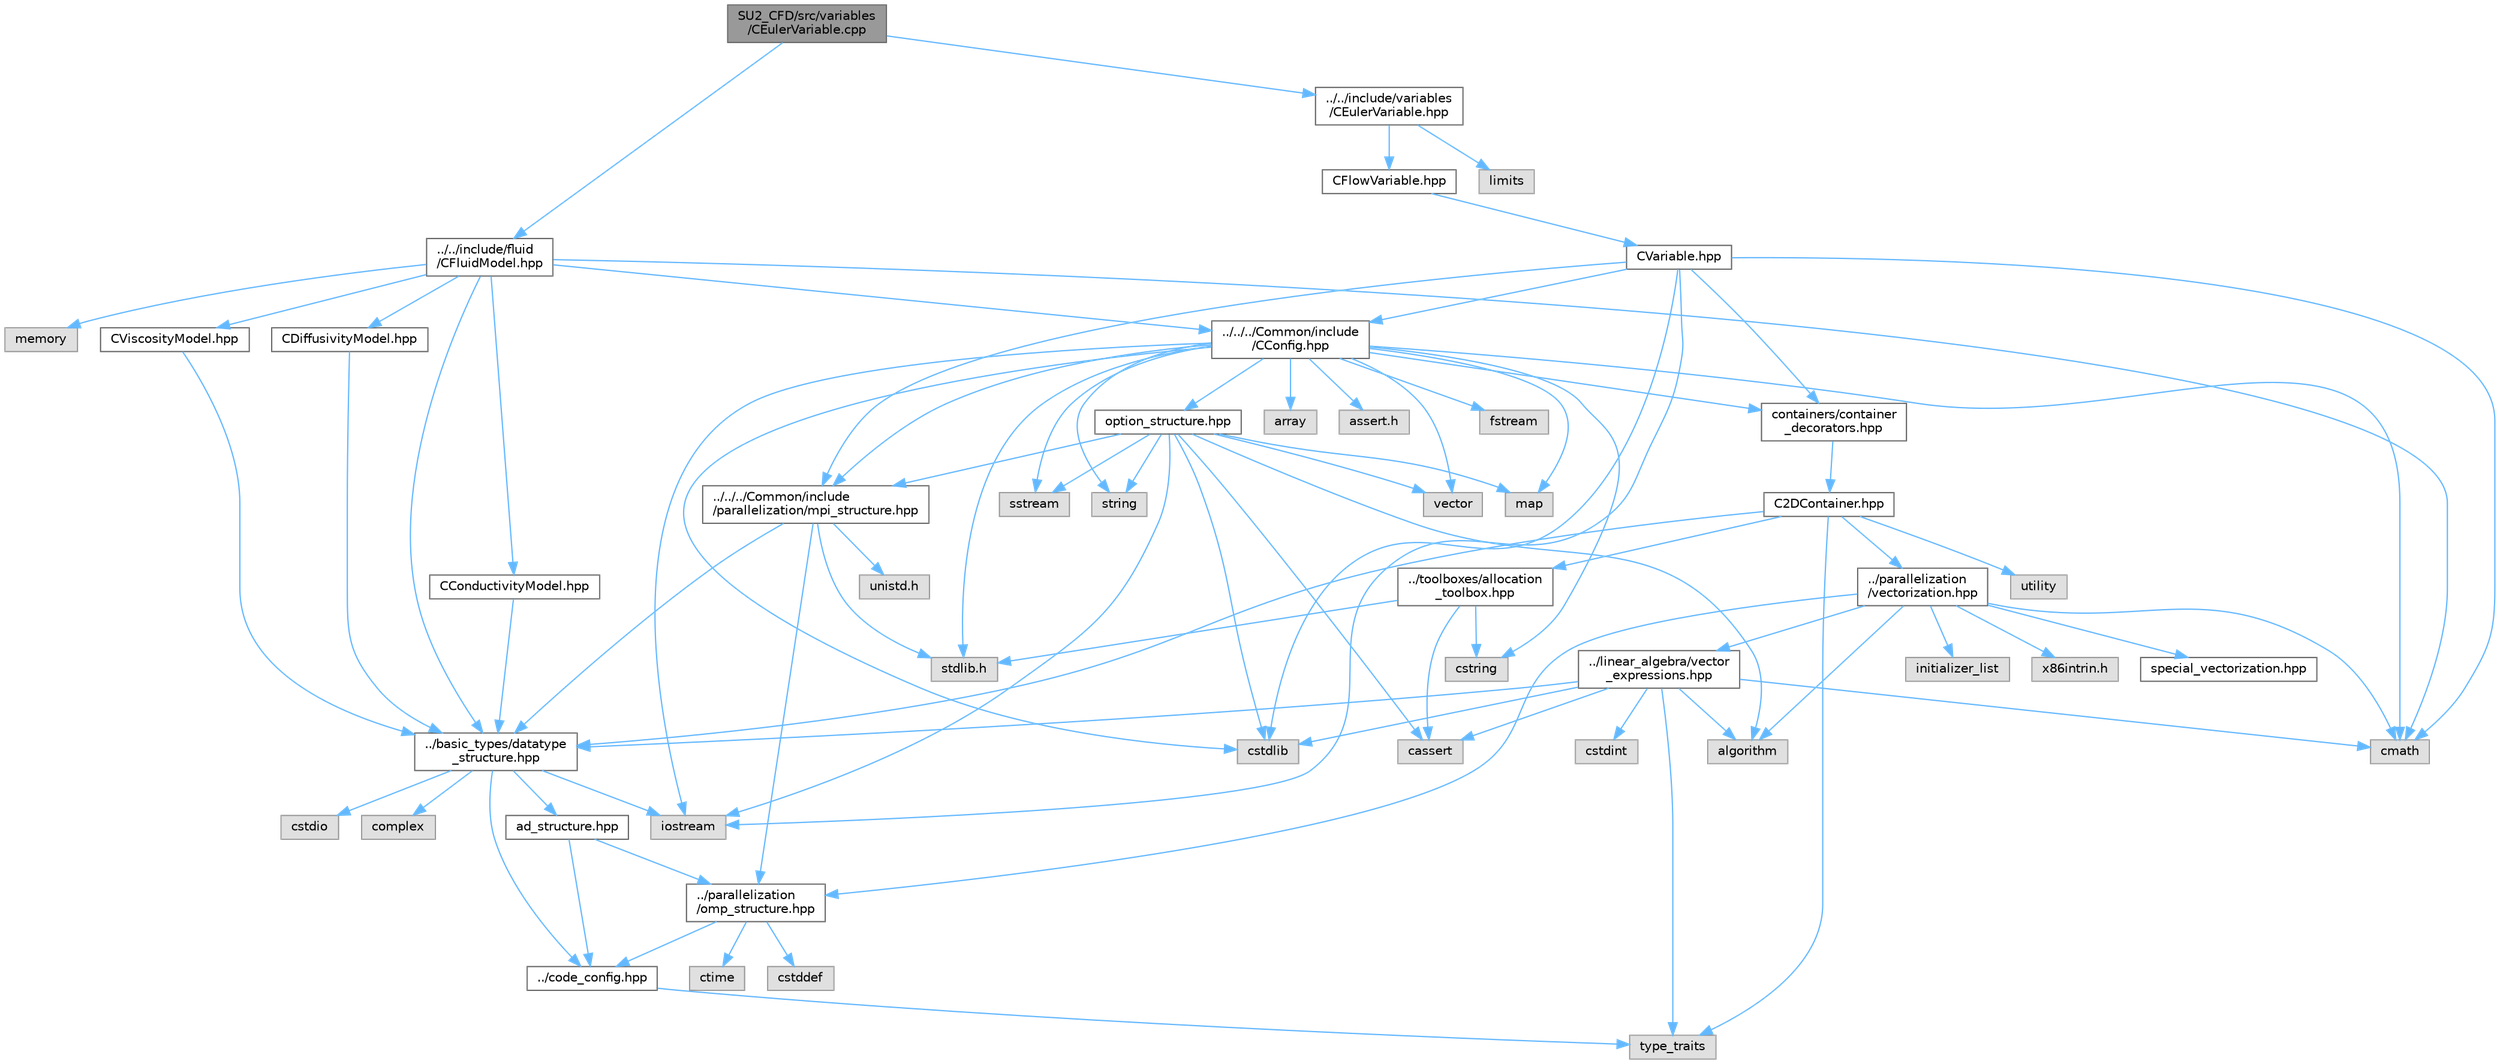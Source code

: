 digraph "SU2_CFD/src/variables/CEulerVariable.cpp"
{
 // LATEX_PDF_SIZE
  bgcolor="transparent";
  edge [fontname=Helvetica,fontsize=10,labelfontname=Helvetica,labelfontsize=10];
  node [fontname=Helvetica,fontsize=10,shape=box,height=0.2,width=0.4];
  Node1 [id="Node000001",label="SU2_CFD/src/variables\l/CEulerVariable.cpp",height=0.2,width=0.4,color="gray40", fillcolor="grey60", style="filled", fontcolor="black",tooltip="Definition of the solution fields."];
  Node1 -> Node2 [id="edge1_Node000001_Node000002",color="steelblue1",style="solid",tooltip=" "];
  Node2 [id="Node000002",label="../../include/variables\l/CEulerVariable.hpp",height=0.2,width=0.4,color="grey40", fillcolor="white", style="filled",URL="$CEulerVariable_8hpp.html",tooltip="Class for defining the variables of the compressible Euler solver."];
  Node2 -> Node3 [id="edge2_Node000002_Node000003",color="steelblue1",style="solid",tooltip=" "];
  Node3 [id="Node000003",label="limits",height=0.2,width=0.4,color="grey60", fillcolor="#E0E0E0", style="filled",tooltip=" "];
  Node2 -> Node4 [id="edge3_Node000002_Node000004",color="steelblue1",style="solid",tooltip=" "];
  Node4 [id="Node000004",label="CFlowVariable.hpp",height=0.2,width=0.4,color="grey40", fillcolor="white", style="filled",URL="$CFlowVariable_8hpp.html",tooltip="Class for defining the common variables of flow solvers."];
  Node4 -> Node5 [id="edge4_Node000004_Node000005",color="steelblue1",style="solid",tooltip=" "];
  Node5 [id="Node000005",label="CVariable.hpp",height=0.2,width=0.4,color="grey40", fillcolor="white", style="filled",URL="$CVariable_8hpp.html",tooltip="Declaration and inlines of the parent class for defining problem variables, function definitions in f..."];
  Node5 -> Node6 [id="edge5_Node000005_Node000006",color="steelblue1",style="solid",tooltip=" "];
  Node6 [id="Node000006",label="../../../Common/include\l/parallelization/mpi_structure.hpp",height=0.2,width=0.4,color="grey40", fillcolor="white", style="filled",URL="$mpi__structure_8hpp.html",tooltip="Headers of the mpi interface for generalized datatypes. The subroutines and functions are in the mpi_..."];
  Node6 -> Node7 [id="edge6_Node000006_Node000007",color="steelblue1",style="solid",tooltip=" "];
  Node7 [id="Node000007",label="stdlib.h",height=0.2,width=0.4,color="grey60", fillcolor="#E0E0E0", style="filled",tooltip=" "];
  Node6 -> Node8 [id="edge7_Node000006_Node000008",color="steelblue1",style="solid",tooltip=" "];
  Node8 [id="Node000008",label="../basic_types/datatype\l_structure.hpp",height=0.2,width=0.4,color="grey40", fillcolor="white", style="filled",URL="$datatype__structure_8hpp.html",tooltip="Headers for generalized datatypes, defines an interface for AD types."];
  Node8 -> Node9 [id="edge8_Node000008_Node000009",color="steelblue1",style="solid",tooltip=" "];
  Node9 [id="Node000009",label="iostream",height=0.2,width=0.4,color="grey60", fillcolor="#E0E0E0", style="filled",tooltip=" "];
  Node8 -> Node10 [id="edge9_Node000008_Node000010",color="steelblue1",style="solid",tooltip=" "];
  Node10 [id="Node000010",label="complex",height=0.2,width=0.4,color="grey60", fillcolor="#E0E0E0", style="filled",tooltip=" "];
  Node8 -> Node11 [id="edge10_Node000008_Node000011",color="steelblue1",style="solid",tooltip=" "];
  Node11 [id="Node000011",label="cstdio",height=0.2,width=0.4,color="grey60", fillcolor="#E0E0E0", style="filled",tooltip=" "];
  Node8 -> Node12 [id="edge11_Node000008_Node000012",color="steelblue1",style="solid",tooltip=" "];
  Node12 [id="Node000012",label="../code_config.hpp",height=0.2,width=0.4,color="grey40", fillcolor="white", style="filled",URL="$code__config_8hpp.html",tooltip="Header file for collecting common macros, definitions and type configurations."];
  Node12 -> Node13 [id="edge12_Node000012_Node000013",color="steelblue1",style="solid",tooltip=" "];
  Node13 [id="Node000013",label="type_traits",height=0.2,width=0.4,color="grey60", fillcolor="#E0E0E0", style="filled",tooltip=" "];
  Node8 -> Node14 [id="edge13_Node000008_Node000014",color="steelblue1",style="solid",tooltip=" "];
  Node14 [id="Node000014",label="ad_structure.hpp",height=0.2,width=0.4,color="grey40", fillcolor="white", style="filled",URL="$ad__structure_8hpp.html",tooltip="Main routines for the algorithmic differentiation (AD) structure."];
  Node14 -> Node12 [id="edge14_Node000014_Node000012",color="steelblue1",style="solid",tooltip=" "];
  Node14 -> Node15 [id="edge15_Node000014_Node000015",color="steelblue1",style="solid",tooltip=" "];
  Node15 [id="Node000015",label="../parallelization\l/omp_structure.hpp",height=0.2,width=0.4,color="grey40", fillcolor="white", style="filled",URL="$omp__structure_8hpp.html",tooltip="OpenMP interface header, provides compatibility functions if the code is built without OpenMP support..."];
  Node15 -> Node16 [id="edge16_Node000015_Node000016",color="steelblue1",style="solid",tooltip=" "];
  Node16 [id="Node000016",label="cstddef",height=0.2,width=0.4,color="grey60", fillcolor="#E0E0E0", style="filled",tooltip=" "];
  Node15 -> Node12 [id="edge17_Node000015_Node000012",color="steelblue1",style="solid",tooltip=" "];
  Node15 -> Node17 [id="edge18_Node000015_Node000017",color="steelblue1",style="solid",tooltip=" "];
  Node17 [id="Node000017",label="ctime",height=0.2,width=0.4,color="grey60", fillcolor="#E0E0E0", style="filled",tooltip=" "];
  Node6 -> Node18 [id="edge19_Node000006_Node000018",color="steelblue1",style="solid",tooltip=" "];
  Node18 [id="Node000018",label="unistd.h",height=0.2,width=0.4,color="grey60", fillcolor="#E0E0E0", style="filled",tooltip=" "];
  Node6 -> Node15 [id="edge20_Node000006_Node000015",color="steelblue1",style="solid",tooltip=" "];
  Node5 -> Node19 [id="edge21_Node000005_Node000019",color="steelblue1",style="solid",tooltip=" "];
  Node19 [id="Node000019",label="cmath",height=0.2,width=0.4,color="grey60", fillcolor="#E0E0E0", style="filled",tooltip=" "];
  Node5 -> Node9 [id="edge22_Node000005_Node000009",color="steelblue1",style="solid",tooltip=" "];
  Node5 -> Node20 [id="edge23_Node000005_Node000020",color="steelblue1",style="solid",tooltip=" "];
  Node20 [id="Node000020",label="cstdlib",height=0.2,width=0.4,color="grey60", fillcolor="#E0E0E0", style="filled",tooltip=" "];
  Node5 -> Node21 [id="edge24_Node000005_Node000021",color="steelblue1",style="solid",tooltip=" "];
  Node21 [id="Node000021",label="../../../Common/include\l/CConfig.hpp",height=0.2,width=0.4,color="grey40", fillcolor="white", style="filled",URL="$CConfig_8hpp.html",tooltip="All the information about the definition of the physical problem. The subroutines and functions are i..."];
  Node21 -> Node6 [id="edge25_Node000021_Node000006",color="steelblue1",style="solid",tooltip=" "];
  Node21 -> Node9 [id="edge26_Node000021_Node000009",color="steelblue1",style="solid",tooltip=" "];
  Node21 -> Node20 [id="edge27_Node000021_Node000020",color="steelblue1",style="solid",tooltip=" "];
  Node21 -> Node22 [id="edge28_Node000021_Node000022",color="steelblue1",style="solid",tooltip=" "];
  Node22 [id="Node000022",label="fstream",height=0.2,width=0.4,color="grey60", fillcolor="#E0E0E0", style="filled",tooltip=" "];
  Node21 -> Node23 [id="edge29_Node000021_Node000023",color="steelblue1",style="solid",tooltip=" "];
  Node23 [id="Node000023",label="sstream",height=0.2,width=0.4,color="grey60", fillcolor="#E0E0E0", style="filled",tooltip=" "];
  Node21 -> Node24 [id="edge30_Node000021_Node000024",color="steelblue1",style="solid",tooltip=" "];
  Node24 [id="Node000024",label="string",height=0.2,width=0.4,color="grey60", fillcolor="#E0E0E0", style="filled",tooltip=" "];
  Node21 -> Node25 [id="edge31_Node000021_Node000025",color="steelblue1",style="solid",tooltip=" "];
  Node25 [id="Node000025",label="cstring",height=0.2,width=0.4,color="grey60", fillcolor="#E0E0E0", style="filled",tooltip=" "];
  Node21 -> Node26 [id="edge32_Node000021_Node000026",color="steelblue1",style="solid",tooltip=" "];
  Node26 [id="Node000026",label="vector",height=0.2,width=0.4,color="grey60", fillcolor="#E0E0E0", style="filled",tooltip=" "];
  Node21 -> Node27 [id="edge33_Node000021_Node000027",color="steelblue1",style="solid",tooltip=" "];
  Node27 [id="Node000027",label="array",height=0.2,width=0.4,color="grey60", fillcolor="#E0E0E0", style="filled",tooltip=" "];
  Node21 -> Node7 [id="edge34_Node000021_Node000007",color="steelblue1",style="solid",tooltip=" "];
  Node21 -> Node19 [id="edge35_Node000021_Node000019",color="steelblue1",style="solid",tooltip=" "];
  Node21 -> Node28 [id="edge36_Node000021_Node000028",color="steelblue1",style="solid",tooltip=" "];
  Node28 [id="Node000028",label="map",height=0.2,width=0.4,color="grey60", fillcolor="#E0E0E0", style="filled",tooltip=" "];
  Node21 -> Node29 [id="edge37_Node000021_Node000029",color="steelblue1",style="solid",tooltip=" "];
  Node29 [id="Node000029",label="assert.h",height=0.2,width=0.4,color="grey60", fillcolor="#E0E0E0", style="filled",tooltip=" "];
  Node21 -> Node30 [id="edge38_Node000021_Node000030",color="steelblue1",style="solid",tooltip=" "];
  Node30 [id="Node000030",label="option_structure.hpp",height=0.2,width=0.4,color="grey40", fillcolor="white", style="filled",URL="$option__structure_8hpp.html",tooltip="Defines classes for referencing options for easy input in CConfig."];
  Node30 -> Node6 [id="edge39_Node000030_Node000006",color="steelblue1",style="solid",tooltip=" "];
  Node30 -> Node9 [id="edge40_Node000030_Node000009",color="steelblue1",style="solid",tooltip=" "];
  Node30 -> Node23 [id="edge41_Node000030_Node000023",color="steelblue1",style="solid",tooltip=" "];
  Node30 -> Node24 [id="edge42_Node000030_Node000024",color="steelblue1",style="solid",tooltip=" "];
  Node30 -> Node26 [id="edge43_Node000030_Node000026",color="steelblue1",style="solid",tooltip=" "];
  Node30 -> Node28 [id="edge44_Node000030_Node000028",color="steelblue1",style="solid",tooltip=" "];
  Node30 -> Node20 [id="edge45_Node000030_Node000020",color="steelblue1",style="solid",tooltip=" "];
  Node30 -> Node31 [id="edge46_Node000030_Node000031",color="steelblue1",style="solid",tooltip=" "];
  Node31 [id="Node000031",label="algorithm",height=0.2,width=0.4,color="grey60", fillcolor="#E0E0E0", style="filled",tooltip=" "];
  Node30 -> Node32 [id="edge47_Node000030_Node000032",color="steelblue1",style="solid",tooltip=" "];
  Node32 [id="Node000032",label="cassert",height=0.2,width=0.4,color="grey60", fillcolor="#E0E0E0", style="filled",tooltip=" "];
  Node21 -> Node33 [id="edge48_Node000021_Node000033",color="steelblue1",style="solid",tooltip=" "];
  Node33 [id="Node000033",label="containers/container\l_decorators.hpp",height=0.2,width=0.4,color="grey40", fillcolor="white", style="filled",URL="$container__decorators_8hpp.html",tooltip="Collection of small classes that decorate C2DContainer to augment its functionality,..."];
  Node33 -> Node34 [id="edge49_Node000033_Node000034",color="steelblue1",style="solid",tooltip=" "];
  Node34 [id="Node000034",label="C2DContainer.hpp",height=0.2,width=0.4,color="grey40", fillcolor="white", style="filled",URL="$C2DContainer_8hpp.html",tooltip="A templated vector/matrix object."];
  Node34 -> Node35 [id="edge50_Node000034_Node000035",color="steelblue1",style="solid",tooltip=" "];
  Node35 [id="Node000035",label="../toolboxes/allocation\l_toolbox.hpp",height=0.2,width=0.4,color="grey40", fillcolor="white", style="filled",URL="$allocation__toolbox_8hpp.html",tooltip="Helper function and classes for memory allocation. Focus on portability across platforms."];
  Node35 -> Node7 [id="edge51_Node000035_Node000007",color="steelblue1",style="solid",tooltip=" "];
  Node35 -> Node25 [id="edge52_Node000035_Node000025",color="steelblue1",style="solid",tooltip=" "];
  Node35 -> Node32 [id="edge53_Node000035_Node000032",color="steelblue1",style="solid",tooltip=" "];
  Node34 -> Node8 [id="edge54_Node000034_Node000008",color="steelblue1",style="solid",tooltip=" "];
  Node34 -> Node36 [id="edge55_Node000034_Node000036",color="steelblue1",style="solid",tooltip=" "];
  Node36 [id="Node000036",label="../parallelization\l/vectorization.hpp",height=0.2,width=0.4,color="grey40", fillcolor="white", style="filled",URL="$vectorization_8hpp.html",tooltip="Implementation of a portable SIMD type."];
  Node36 -> Node37 [id="edge56_Node000036_Node000037",color="steelblue1",style="solid",tooltip=" "];
  Node37 [id="Node000037",label="../linear_algebra/vector\l_expressions.hpp",height=0.2,width=0.4,color="grey40", fillcolor="white", style="filled",URL="$vector__expressions_8hpp.html",tooltip="Expression templates for vector types with coefficient-wise operations."];
  Node37 -> Node8 [id="edge57_Node000037_Node000008",color="steelblue1",style="solid",tooltip=" "];
  Node37 -> Node13 [id="edge58_Node000037_Node000013",color="steelblue1",style="solid",tooltip=" "];
  Node37 -> Node31 [id="edge59_Node000037_Node000031",color="steelblue1",style="solid",tooltip=" "];
  Node37 -> Node32 [id="edge60_Node000037_Node000032",color="steelblue1",style="solid",tooltip=" "];
  Node37 -> Node20 [id="edge61_Node000037_Node000020",color="steelblue1",style="solid",tooltip=" "];
  Node37 -> Node19 [id="edge62_Node000037_Node000019",color="steelblue1",style="solid",tooltip=" "];
  Node37 -> Node38 [id="edge63_Node000037_Node000038",color="steelblue1",style="solid",tooltip=" "];
  Node38 [id="Node000038",label="cstdint",height=0.2,width=0.4,color="grey60", fillcolor="#E0E0E0", style="filled",tooltip=" "];
  Node36 -> Node15 [id="edge64_Node000036_Node000015",color="steelblue1",style="solid",tooltip=" "];
  Node36 -> Node39 [id="edge65_Node000036_Node000039",color="steelblue1",style="solid",tooltip=" "];
  Node39 [id="Node000039",label="initializer_list",height=0.2,width=0.4,color="grey60", fillcolor="#E0E0E0", style="filled",tooltip=" "];
  Node36 -> Node31 [id="edge66_Node000036_Node000031",color="steelblue1",style="solid",tooltip=" "];
  Node36 -> Node19 [id="edge67_Node000036_Node000019",color="steelblue1",style="solid",tooltip=" "];
  Node36 -> Node40 [id="edge68_Node000036_Node000040",color="steelblue1",style="solid",tooltip=" "];
  Node40 [id="Node000040",label="x86intrin.h",height=0.2,width=0.4,color="grey60", fillcolor="#E0E0E0", style="filled",tooltip=" "];
  Node36 -> Node41 [id="edge69_Node000036_Node000041",color="steelblue1",style="solid",tooltip=" "];
  Node41 [id="Node000041",label="special_vectorization.hpp",height=0.2,width=0.4,color="grey40", fillcolor="white", style="filled",URL="$special__vectorization_8hpp.html",tooltip="Code generator header to create specializations of simd::Array."];
  Node34 -> Node42 [id="edge70_Node000034_Node000042",color="steelblue1",style="solid",tooltip=" "];
  Node42 [id="Node000042",label="utility",height=0.2,width=0.4,color="grey60", fillcolor="#E0E0E0", style="filled",tooltip=" "];
  Node34 -> Node13 [id="edge71_Node000034_Node000013",color="steelblue1",style="solid",tooltip=" "];
  Node5 -> Node33 [id="edge72_Node000005_Node000033",color="steelblue1",style="solid",tooltip=" "];
  Node1 -> Node43 [id="edge73_Node000001_Node000043",color="steelblue1",style="solid",tooltip=" "];
  Node43 [id="Node000043",label="../../include/fluid\l/CFluidModel.hpp",height=0.2,width=0.4,color="grey40", fillcolor="white", style="filled",URL="$CFluidModel_8hpp.html",tooltip="Defines the main fluid model class for thermophysical properties."];
  Node43 -> Node19 [id="edge74_Node000043_Node000019",color="steelblue1",style="solid",tooltip=" "];
  Node43 -> Node44 [id="edge75_Node000043_Node000044",color="steelblue1",style="solid",tooltip=" "];
  Node44 [id="Node000044",label="memory",height=0.2,width=0.4,color="grey60", fillcolor="#E0E0E0", style="filled",tooltip=" "];
  Node43 -> Node21 [id="edge76_Node000043_Node000021",color="steelblue1",style="solid",tooltip=" "];
  Node43 -> Node8 [id="edge77_Node000043_Node000008",color="steelblue1",style="solid",tooltip=" "];
  Node43 -> Node45 [id="edge78_Node000043_Node000045",color="steelblue1",style="solid",tooltip=" "];
  Node45 [id="Node000045",label="CConductivityModel.hpp",height=0.2,width=0.4,color="grey40", fillcolor="white", style="filled",URL="$CConductivityModel_8hpp.html",tooltip="Defines an interface class for thermal conductivity models."];
  Node45 -> Node8 [id="edge79_Node000045_Node000008",color="steelblue1",style="solid",tooltip=" "];
  Node43 -> Node46 [id="edge80_Node000043_Node000046",color="steelblue1",style="solid",tooltip=" "];
  Node46 [id="Node000046",label="CViscosityModel.hpp",height=0.2,width=0.4,color="grey40", fillcolor="white", style="filled",URL="$CViscosityModel_8hpp.html",tooltip="Interface class for defining laminar viscosity models."];
  Node46 -> Node8 [id="edge81_Node000046_Node000008",color="steelblue1",style="solid",tooltip=" "];
  Node43 -> Node47 [id="edge82_Node000043_Node000047",color="steelblue1",style="solid",tooltip=" "];
  Node47 [id="Node000047",label="CDiffusivityModel.hpp",height=0.2,width=0.4,color="grey40", fillcolor="white", style="filled",URL="$CDiffusivityModel_8hpp.html",tooltip="Interface class for defining mass diffusivity models."];
  Node47 -> Node8 [id="edge83_Node000047_Node000008",color="steelblue1",style="solid",tooltip=" "];
}

